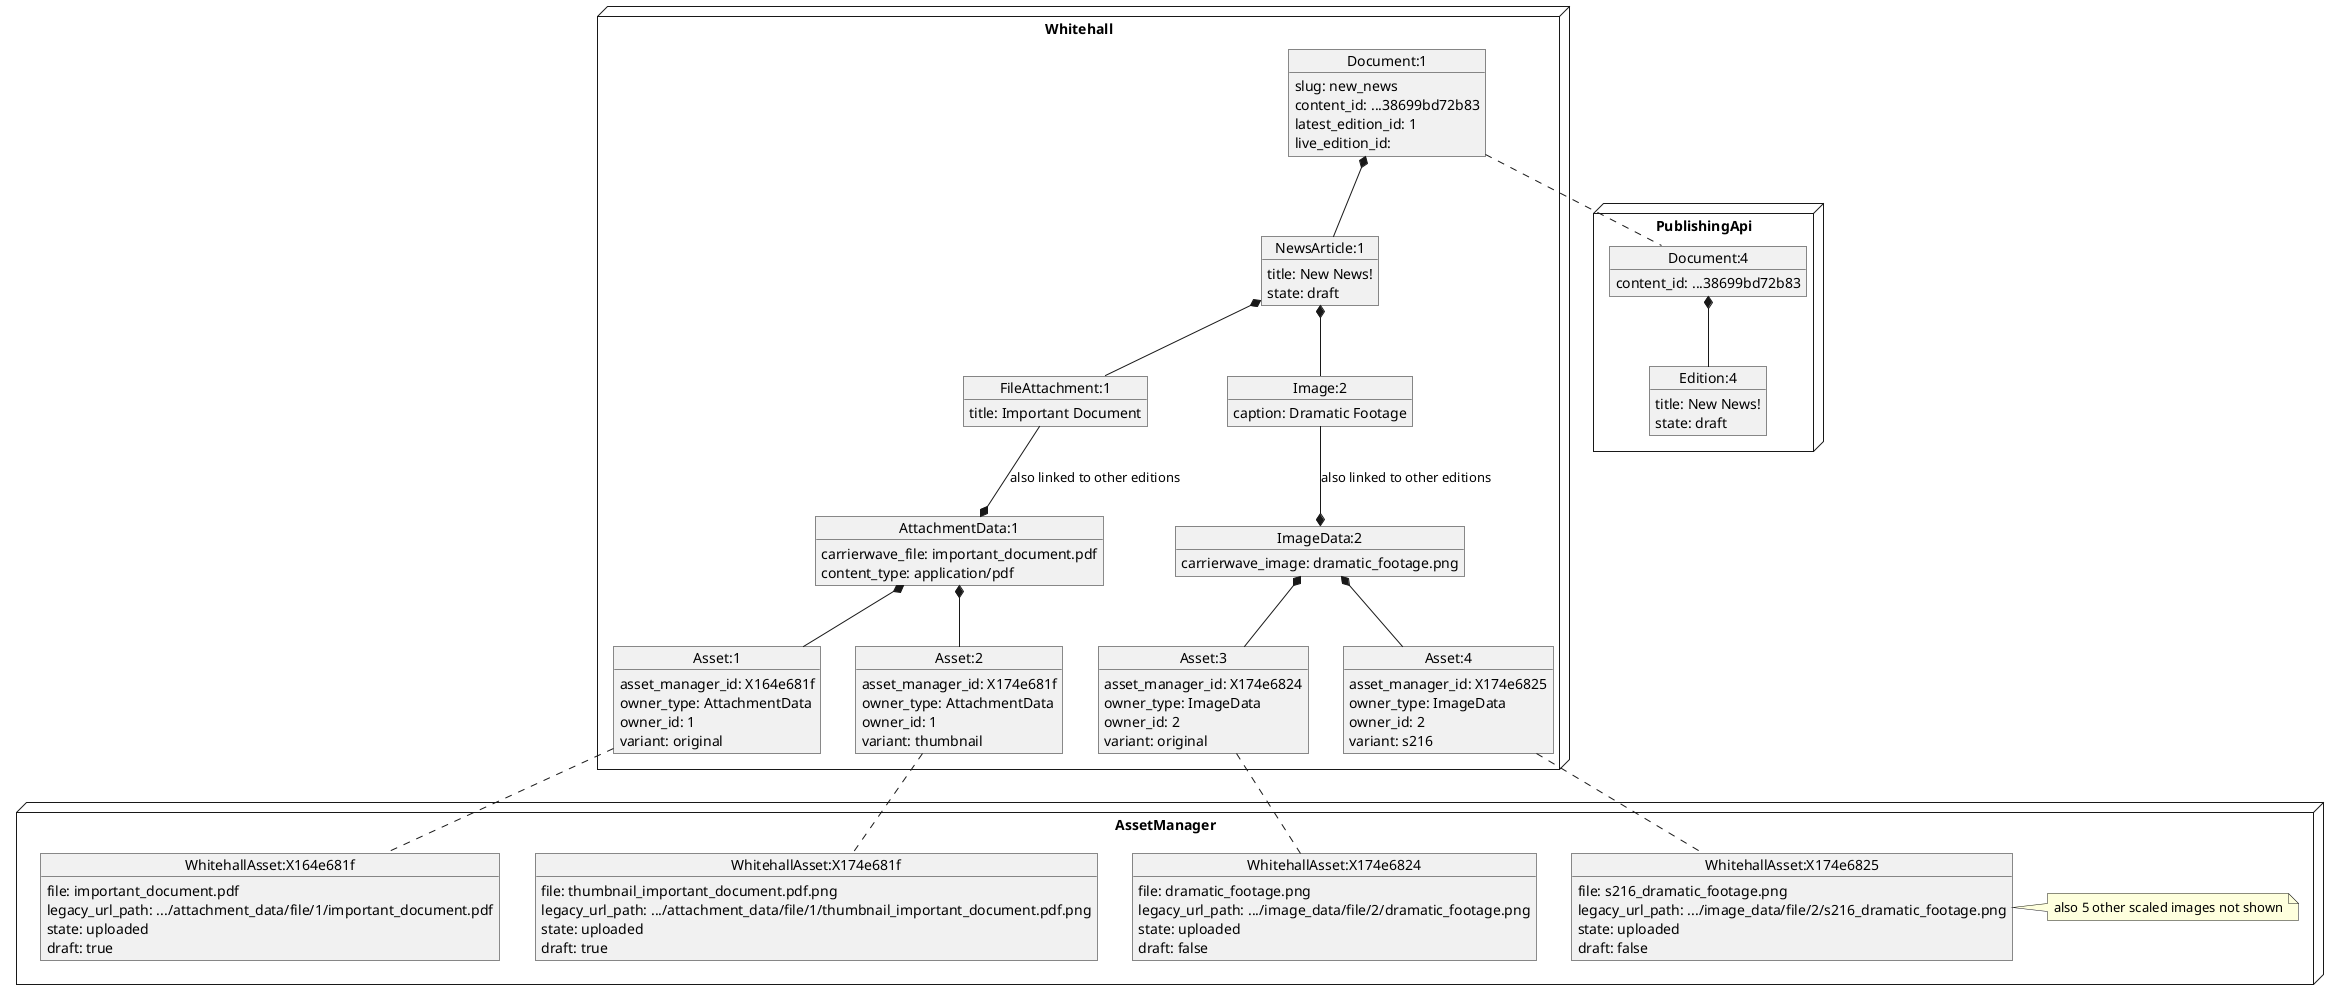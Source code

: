 @startuml
node Whitehall {
object "Document:1" as Document_1 {
  slug: new_news
  content_id: ...38699bd72b83
  latest_edition_id: 1
  live_edition_id:
}
together {
object "NewsArticle:1" as NewsArticle_1 {
  title: New News!
  state: draft
}
Document_1 *-- NewsArticle_1
object "FileAttachment:1" as FileAttachment_1 {
  title: Important Document
}
NewsArticle_1 *-- FileAttachment_1
object "Image:2" as Image_2 {
  caption: Dramatic Footage
}
NewsArticle_1 *-- Image_2
}
object "AttachmentData:1" as AttachmentData_1 {
  carrierwave_file: important_document.pdf
  content_type: application/pdf
}
AttachmentData_1 *-u- FileAttachment_1: also linked to other editions
object "ImageData:2" as ImageData_2 {
  carrierwave_image: dramatic_footage.png
}
ImageData_2 *-u- Image_2: also linked to other editions

object "Asset:1" as Asset_1 {
  asset_manager_id: X164e681f
  owner_type: AttachmentData
  owner_id: 1
  variant: original
}
object "Asset:2" as Asset_2 {
  asset_manager_id: X174e681f
  owner_type: AttachmentData
  owner_id: 1
  variant: thumbnail
}

object "Asset:3" as Asset_3 {
  asset_manager_id: X174e6824
  owner_type: ImageData
  owner_id: 2
  variant: original
}
object "Asset:4" as Asset_4 {
  asset_manager_id: X174e6825
  owner_type: ImageData
  owner_id: 2
  variant: s216
}

AttachmentData_1 *-- Asset_1
AttachmentData_1 *-- Asset_2
ImageData_2 *-- Asset_3
ImageData_2 *-- Asset_4 

}
node PublishingApi {
object "Document:4" as pubapi_Document_4 {
    content_id: ...38699bd72b83
}
object "Edition:4" as pubapi_Edition_4 {
  title: New News!
  state: draft
}
pubapi_Document_4 *-- pubapi_Edition_4
}
node AssetManager {
together {
object "WhitehallAsset:X164e681f" as am_WhitehallAsset_X164e681f {
  file: important_document.pdf
  legacy_url_path: .../attachment_data/file/1/important_document.pdf
  state: uploaded
  draft: true
}
object "WhitehallAsset:X174e681f" as am_WhitehallAsset_X174e681f {
  file: thumbnail_important_document.pdf.png
  legacy_url_path: .../attachment_data/file/1/thumbnail_important_document.pdf.png
  state: uploaded
  draft: true
}
}
together {
object "WhitehallAsset:X174e6824" as am_WhitehallAsset_X174e6824 {
  file: dramatic_footage.png
  legacy_url_path: .../image_data/file/2/dramatic_footage.png
  state: uploaded
  draft: false
}
object "WhitehallAsset:X174e6825" as am_WhitehallAsset_X174e6825 {
  file: s216_dramatic_footage.png
  legacy_url_path: .../image_data/file/2/s216_dramatic_footage.png
  state: uploaded
  draft: false
}
note right
 also 5 other scaled images not shown
end note
}
}
Document_1 .. pubapi_Document_4
Asset_1 .. am_WhitehallAsset_X164e681f
Asset_2 .. am_WhitehallAsset_X174e681f
Asset_3 .. am_WhitehallAsset_X174e6824
Asset_4 .. am_WhitehallAsset_X174e6825
@enduml